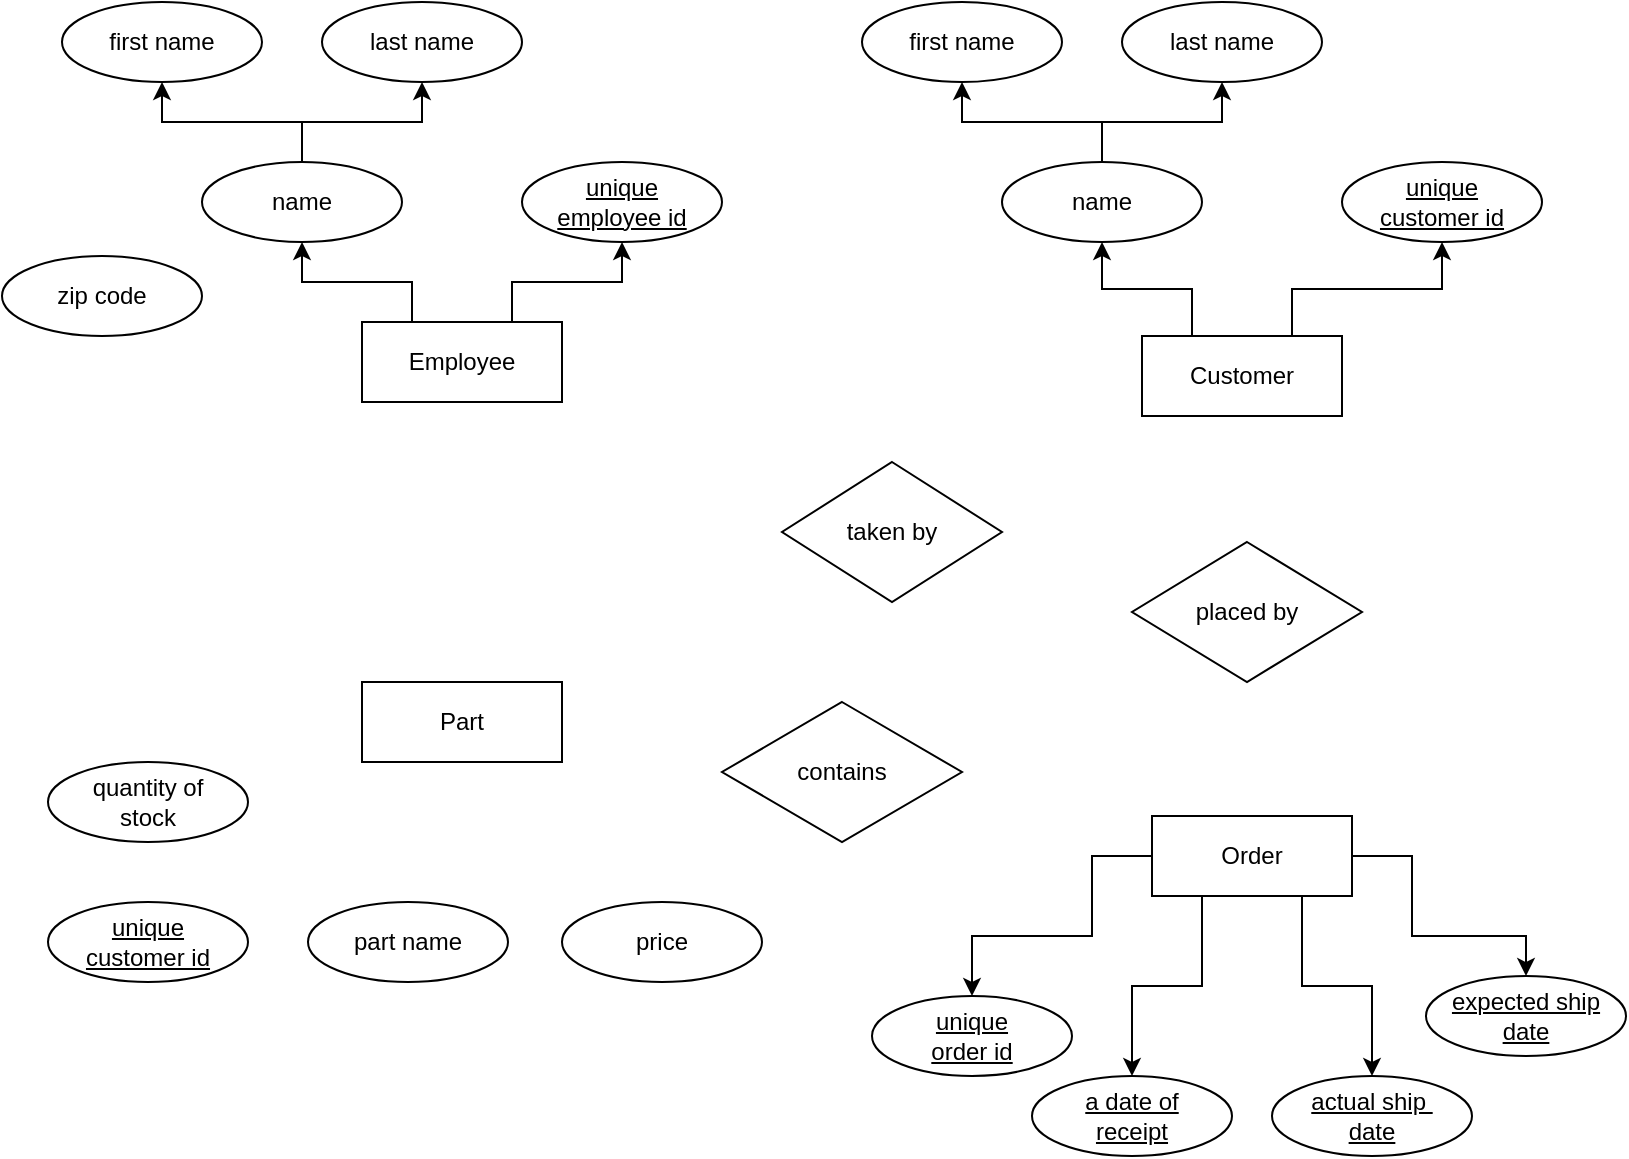 <mxfile version="20.3.6" type="github">
  <diagram id="c_tUVglb4QlU3tGimCE_" name="페이지-1">
    <mxGraphModel dx="996" dy="608" grid="1" gridSize="10" guides="1" tooltips="1" connect="1" arrows="1" fold="1" page="1" pageScale="1" pageWidth="827" pageHeight="1169" math="0" shadow="0">
      <root>
        <mxCell id="0" />
        <mxCell id="1" parent="0" />
        <mxCell id="4lpDPO-DE4PUYxhVvUUK-22" style="edgeStyle=orthogonalEdgeStyle;rounded=0;orthogonalLoop=1;jettySize=auto;html=1;exitX=0.75;exitY=0;exitDx=0;exitDy=0;entryX=0.5;entryY=1;entryDx=0;entryDy=0;" edge="1" parent="1" source="4lpDPO-DE4PUYxhVvUUK-15" target="4lpDPO-DE4PUYxhVvUUK-21">
          <mxGeometry relative="1" as="geometry" />
        </mxCell>
        <mxCell id="4lpDPO-DE4PUYxhVvUUK-24" style="edgeStyle=orthogonalEdgeStyle;rounded=0;orthogonalLoop=1;jettySize=auto;html=1;exitX=0.25;exitY=0;exitDx=0;exitDy=0;entryX=0.5;entryY=1;entryDx=0;entryDy=0;" edge="1" parent="1" source="4lpDPO-DE4PUYxhVvUUK-15" target="4lpDPO-DE4PUYxhVvUUK-23">
          <mxGeometry relative="1" as="geometry" />
        </mxCell>
        <mxCell id="4lpDPO-DE4PUYxhVvUUK-15" value="Employee" style="whiteSpace=wrap;html=1;align=center;" vertex="1" parent="1">
          <mxGeometry x="190" y="180" width="100" height="40" as="geometry" />
        </mxCell>
        <mxCell id="4lpDPO-DE4PUYxhVvUUK-36" style="edgeStyle=orthogonalEdgeStyle;rounded=0;orthogonalLoop=1;jettySize=auto;html=1;exitX=0.25;exitY=0;exitDx=0;exitDy=0;" edge="1" parent="1" source="4lpDPO-DE4PUYxhVvUUK-17" target="4lpDPO-DE4PUYxhVvUUK-33">
          <mxGeometry relative="1" as="geometry" />
        </mxCell>
        <mxCell id="4lpDPO-DE4PUYxhVvUUK-37" style="edgeStyle=orthogonalEdgeStyle;rounded=0;orthogonalLoop=1;jettySize=auto;html=1;exitX=0.75;exitY=0;exitDx=0;exitDy=0;entryX=0.5;entryY=1;entryDx=0;entryDy=0;" edge="1" parent="1" source="4lpDPO-DE4PUYxhVvUUK-17" target="4lpDPO-DE4PUYxhVvUUK-29">
          <mxGeometry relative="1" as="geometry" />
        </mxCell>
        <mxCell id="4lpDPO-DE4PUYxhVvUUK-17" value="Customer" style="whiteSpace=wrap;html=1;align=center;" vertex="1" parent="1">
          <mxGeometry x="580" y="187" width="100" height="40" as="geometry" />
        </mxCell>
        <mxCell id="4lpDPO-DE4PUYxhVvUUK-19" value="Part" style="whiteSpace=wrap;html=1;align=center;" vertex="1" parent="1">
          <mxGeometry x="190" y="360" width="100" height="40" as="geometry" />
        </mxCell>
        <mxCell id="4lpDPO-DE4PUYxhVvUUK-43" style="edgeStyle=orthogonalEdgeStyle;rounded=0;orthogonalLoop=1;jettySize=auto;html=1;entryX=0.5;entryY=0;entryDx=0;entryDy=0;exitX=0.25;exitY=1;exitDx=0;exitDy=0;" edge="1" parent="1" source="4lpDPO-DE4PUYxhVvUUK-20" target="4lpDPO-DE4PUYxhVvUUK-42">
          <mxGeometry relative="1" as="geometry" />
        </mxCell>
        <mxCell id="4lpDPO-DE4PUYxhVvUUK-46" style="edgeStyle=orthogonalEdgeStyle;rounded=0;orthogonalLoop=1;jettySize=auto;html=1;exitX=0.75;exitY=1;exitDx=0;exitDy=0;entryX=0.5;entryY=0;entryDx=0;entryDy=0;" edge="1" parent="1" source="4lpDPO-DE4PUYxhVvUUK-20" target="4lpDPO-DE4PUYxhVvUUK-44">
          <mxGeometry relative="1" as="geometry" />
        </mxCell>
        <mxCell id="4lpDPO-DE4PUYxhVvUUK-47" style="edgeStyle=orthogonalEdgeStyle;rounded=0;orthogonalLoop=1;jettySize=auto;html=1;exitX=1;exitY=0.5;exitDx=0;exitDy=0;entryX=0.5;entryY=0;entryDx=0;entryDy=0;" edge="1" parent="1" source="4lpDPO-DE4PUYxhVvUUK-20" target="4lpDPO-DE4PUYxhVvUUK-45">
          <mxGeometry relative="1" as="geometry">
            <Array as="points">
              <mxPoint x="715" y="447" />
              <mxPoint x="715" y="487" />
              <mxPoint x="772" y="487" />
            </Array>
          </mxGeometry>
        </mxCell>
        <mxCell id="4lpDPO-DE4PUYxhVvUUK-52" style="edgeStyle=orthogonalEdgeStyle;rounded=0;orthogonalLoop=1;jettySize=auto;html=1;exitX=0;exitY=0.5;exitDx=0;exitDy=0;entryX=0.5;entryY=0;entryDx=0;entryDy=0;" edge="1" parent="1" source="4lpDPO-DE4PUYxhVvUUK-20" target="4lpDPO-DE4PUYxhVvUUK-48">
          <mxGeometry relative="1" as="geometry">
            <Array as="points">
              <mxPoint x="555" y="447" />
              <mxPoint x="555" y="487" />
              <mxPoint x="495" y="487" />
            </Array>
          </mxGeometry>
        </mxCell>
        <mxCell id="4lpDPO-DE4PUYxhVvUUK-20" value="Order" style="whiteSpace=wrap;html=1;align=center;" vertex="1" parent="1">
          <mxGeometry x="585" y="427" width="100" height="40" as="geometry" />
        </mxCell>
        <mxCell id="4lpDPO-DE4PUYxhVvUUK-21" value="unique &lt;br&gt;employee id" style="ellipse;whiteSpace=wrap;html=1;align=center;fontStyle=4;" vertex="1" parent="1">
          <mxGeometry x="270" y="100" width="100" height="40" as="geometry" />
        </mxCell>
        <mxCell id="4lpDPO-DE4PUYxhVvUUK-27" style="edgeStyle=orthogonalEdgeStyle;rounded=0;orthogonalLoop=1;jettySize=auto;html=1;exitX=0.5;exitY=0;exitDx=0;exitDy=0;entryX=0.5;entryY=1;entryDx=0;entryDy=0;" edge="1" parent="1" source="4lpDPO-DE4PUYxhVvUUK-23" target="4lpDPO-DE4PUYxhVvUUK-26">
          <mxGeometry relative="1" as="geometry" />
        </mxCell>
        <mxCell id="4lpDPO-DE4PUYxhVvUUK-28" style="edgeStyle=orthogonalEdgeStyle;rounded=0;orthogonalLoop=1;jettySize=auto;html=1;" edge="1" parent="1" source="4lpDPO-DE4PUYxhVvUUK-23" target="4lpDPO-DE4PUYxhVvUUK-25">
          <mxGeometry relative="1" as="geometry" />
        </mxCell>
        <mxCell id="4lpDPO-DE4PUYxhVvUUK-23" value="name" style="ellipse;whiteSpace=wrap;html=1;align=center;" vertex="1" parent="1">
          <mxGeometry x="110" y="100" width="100" height="40" as="geometry" />
        </mxCell>
        <mxCell id="4lpDPO-DE4PUYxhVvUUK-25" value="first name" style="ellipse;whiteSpace=wrap;html=1;align=center;" vertex="1" parent="1">
          <mxGeometry x="40" y="20" width="100" height="40" as="geometry" />
        </mxCell>
        <mxCell id="4lpDPO-DE4PUYxhVvUUK-26" value="last name" style="ellipse;whiteSpace=wrap;html=1;align=center;" vertex="1" parent="1">
          <mxGeometry x="170" y="20" width="100" height="40" as="geometry" />
        </mxCell>
        <mxCell id="4lpDPO-DE4PUYxhVvUUK-29" value="unique &lt;br&gt;customer id" style="ellipse;whiteSpace=wrap;html=1;align=center;fontStyle=4;" vertex="1" parent="1">
          <mxGeometry x="680" y="100" width="100" height="40" as="geometry" />
        </mxCell>
        <mxCell id="4lpDPO-DE4PUYxhVvUUK-31" style="edgeStyle=orthogonalEdgeStyle;rounded=0;orthogonalLoop=1;jettySize=auto;html=1;exitX=0.5;exitY=0;exitDx=0;exitDy=0;entryX=0.5;entryY=1;entryDx=0;entryDy=0;" edge="1" parent="1" source="4lpDPO-DE4PUYxhVvUUK-33" target="4lpDPO-DE4PUYxhVvUUK-35">
          <mxGeometry relative="1" as="geometry" />
        </mxCell>
        <mxCell id="4lpDPO-DE4PUYxhVvUUK-32" style="edgeStyle=orthogonalEdgeStyle;rounded=0;orthogonalLoop=1;jettySize=auto;html=1;" edge="1" parent="1" source="4lpDPO-DE4PUYxhVvUUK-33" target="4lpDPO-DE4PUYxhVvUUK-34">
          <mxGeometry relative="1" as="geometry" />
        </mxCell>
        <mxCell id="4lpDPO-DE4PUYxhVvUUK-33" value="name" style="ellipse;whiteSpace=wrap;html=1;align=center;" vertex="1" parent="1">
          <mxGeometry x="510" y="100" width="100" height="40" as="geometry" />
        </mxCell>
        <mxCell id="4lpDPO-DE4PUYxhVvUUK-34" value="first name" style="ellipse;whiteSpace=wrap;html=1;align=center;" vertex="1" parent="1">
          <mxGeometry x="440" y="20" width="100" height="40" as="geometry" />
        </mxCell>
        <mxCell id="4lpDPO-DE4PUYxhVvUUK-35" value="last name" style="ellipse;whiteSpace=wrap;html=1;align=center;" vertex="1" parent="1">
          <mxGeometry x="570" y="20" width="100" height="40" as="geometry" />
        </mxCell>
        <mxCell id="4lpDPO-DE4PUYxhVvUUK-38" value="unique &lt;br&gt;customer id" style="ellipse;whiteSpace=wrap;html=1;align=center;fontStyle=4;" vertex="1" parent="1">
          <mxGeometry x="33" y="470" width="100" height="40" as="geometry" />
        </mxCell>
        <mxCell id="4lpDPO-DE4PUYxhVvUUK-39" value="part name" style="ellipse;whiteSpace=wrap;html=1;align=center;" vertex="1" parent="1">
          <mxGeometry x="163" y="470" width="100" height="40" as="geometry" />
        </mxCell>
        <mxCell id="4lpDPO-DE4PUYxhVvUUK-40" value="price" style="ellipse;whiteSpace=wrap;html=1;align=center;" vertex="1" parent="1">
          <mxGeometry x="290" y="470" width="100" height="40" as="geometry" />
        </mxCell>
        <mxCell id="4lpDPO-DE4PUYxhVvUUK-41" value="quantity of &lt;br&gt;stock" style="ellipse;whiteSpace=wrap;html=1;align=center;" vertex="1" parent="1">
          <mxGeometry x="33" y="400" width="100" height="40" as="geometry" />
        </mxCell>
        <mxCell id="4lpDPO-DE4PUYxhVvUUK-42" value="a date of &lt;br&gt;receipt" style="ellipse;whiteSpace=wrap;html=1;align=center;fontStyle=4;" vertex="1" parent="1">
          <mxGeometry x="525" y="557" width="100" height="40" as="geometry" />
        </mxCell>
        <mxCell id="4lpDPO-DE4PUYxhVvUUK-44" value="actual ship&amp;nbsp;&lt;br&gt;date" style="ellipse;whiteSpace=wrap;html=1;align=center;fontStyle=4;" vertex="1" parent="1">
          <mxGeometry x="645" y="557" width="100" height="40" as="geometry" />
        </mxCell>
        <mxCell id="4lpDPO-DE4PUYxhVvUUK-45" value="expected ship&lt;br&gt;date" style="ellipse;whiteSpace=wrap;html=1;align=center;fontStyle=4;" vertex="1" parent="1">
          <mxGeometry x="722" y="507" width="100" height="40" as="geometry" />
        </mxCell>
        <mxCell id="4lpDPO-DE4PUYxhVvUUK-48" value="unique &lt;br&gt;order id" style="ellipse;whiteSpace=wrap;html=1;align=center;fontStyle=4;" vertex="1" parent="1">
          <mxGeometry x="445" y="517" width="100" height="40" as="geometry" />
        </mxCell>
        <mxCell id="4lpDPO-DE4PUYxhVvUUK-54" value="placed by" style="shape=rhombus;perimeter=rhombusPerimeter;whiteSpace=wrap;html=1;align=center;" vertex="1" parent="1">
          <mxGeometry x="575" y="290" width="115" height="70" as="geometry" />
        </mxCell>
        <mxCell id="4lpDPO-DE4PUYxhVvUUK-55" value="taken by" style="shape=rhombus;perimeter=rhombusPerimeter;whiteSpace=wrap;html=1;align=center;" vertex="1" parent="1">
          <mxGeometry x="400" y="250" width="110" height="70" as="geometry" />
        </mxCell>
        <mxCell id="4lpDPO-DE4PUYxhVvUUK-57" value="contains" style="shape=rhombus;perimeter=rhombusPerimeter;whiteSpace=wrap;html=1;align=center;" vertex="1" parent="1">
          <mxGeometry x="370" y="370" width="120" height="70" as="geometry" />
        </mxCell>
        <mxCell id="4lpDPO-DE4PUYxhVvUUK-58" value="zip code" style="ellipse;whiteSpace=wrap;html=1;align=center;" vertex="1" parent="1">
          <mxGeometry x="10" y="147" width="100" height="40" as="geometry" />
        </mxCell>
      </root>
    </mxGraphModel>
  </diagram>
</mxfile>
